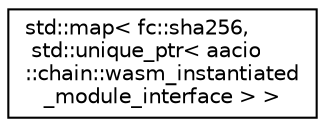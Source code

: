 digraph "Graphical Class Hierarchy"
{
  edge [fontname="Helvetica",fontsize="10",labelfontname="Helvetica",labelfontsize="10"];
  node [fontname="Helvetica",fontsize="10",shape=record];
  rankdir="LR";
  Node0 [label="std::map\< fc::sha256,\l std::unique_ptr\< aacio\l::chain::wasm_instantiated\l_module_interface \> \>",height=0.2,width=0.4,color="black", fillcolor="white", style="filled",URL="$classstd_1_1map.html"];
}
